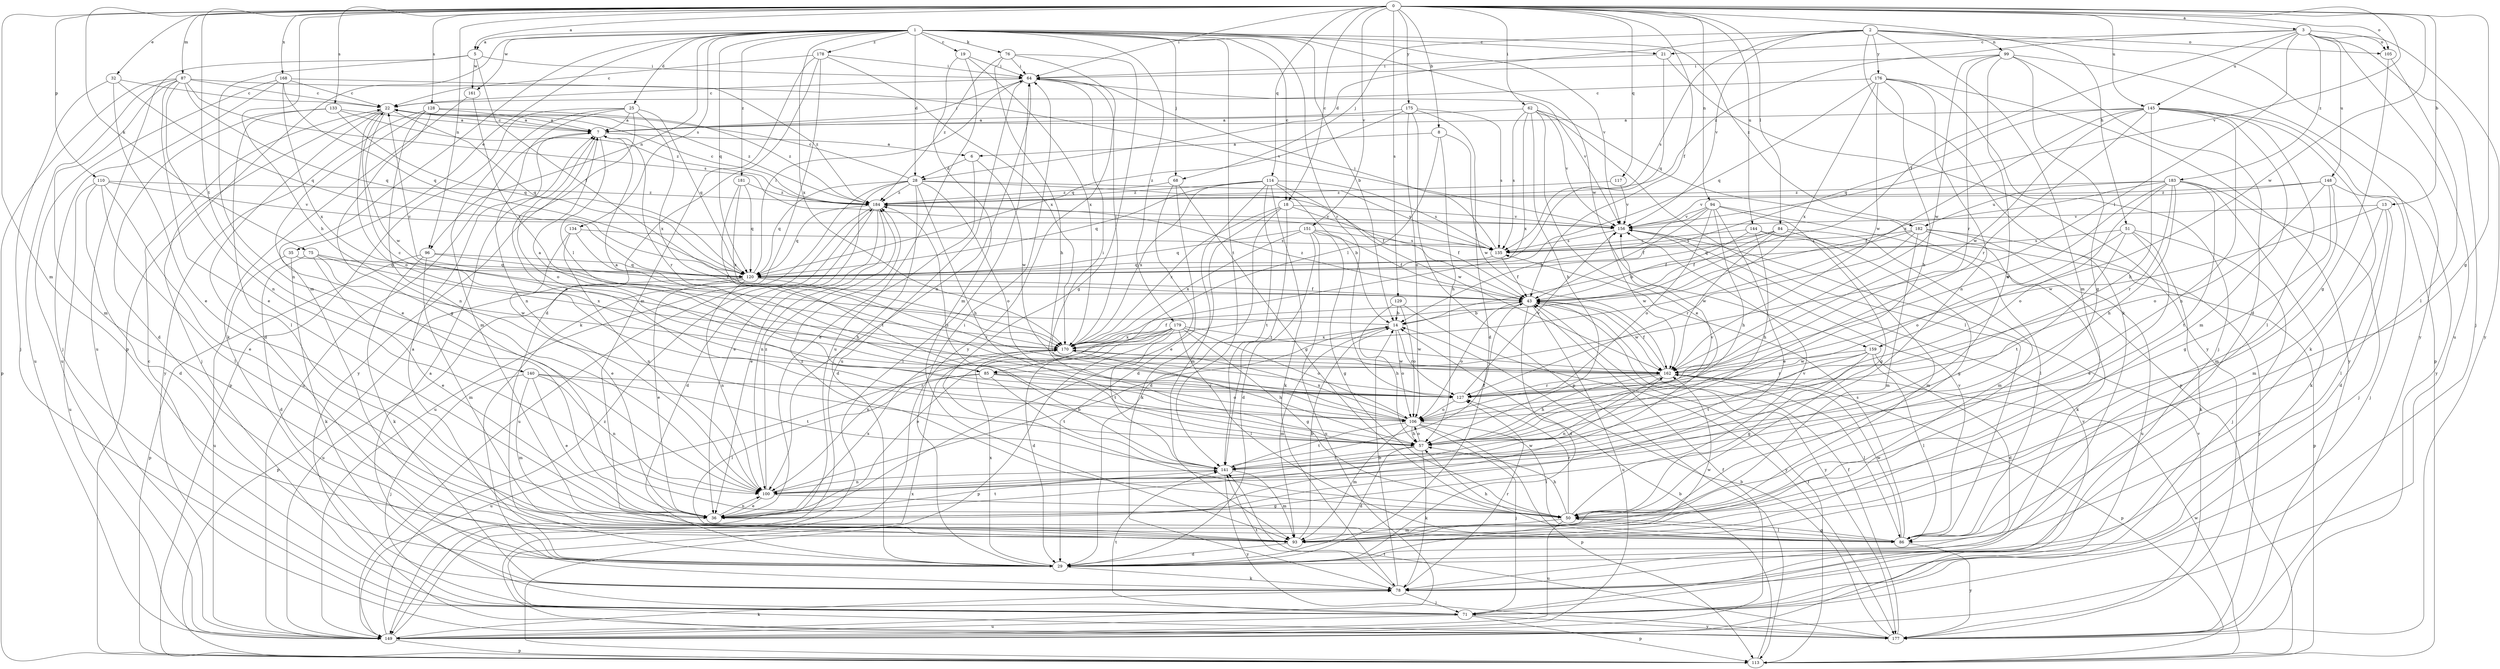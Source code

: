 strict digraph  {
0;
1;
2;
3;
5;
6;
7;
8;
13;
14;
18;
19;
21;
22;
25;
28;
29;
32;
35;
36;
43;
50;
51;
57;
62;
64;
68;
71;
75;
76;
78;
84;
85;
86;
87;
93;
94;
96;
99;
100;
105;
106;
110;
113;
114;
117;
120;
127;
128;
129;
133;
134;
135;
140;
141;
144;
145;
148;
149;
151;
156;
159;
161;
162;
168;
170;
175;
176;
177;
178;
179;
181;
182;
183;
184;
0 -> 3  [label=a];
0 -> 5  [label=a];
0 -> 8  [label=b];
0 -> 13  [label=b];
0 -> 18  [label=c];
0 -> 32  [label=e];
0 -> 43  [label=f];
0 -> 50  [label=g];
0 -> 51  [label=h];
0 -> 57  [label=h];
0 -> 62  [label=i];
0 -> 64  [label=i];
0 -> 75  [label=k];
0 -> 84  [label=l];
0 -> 87  [label=m];
0 -> 93  [label=m];
0 -> 94  [label=n];
0 -> 96  [label=n];
0 -> 105  [label=o];
0 -> 110  [label=p];
0 -> 114  [label=q];
0 -> 117  [label=q];
0 -> 128  [label=s];
0 -> 129  [label=s];
0 -> 133  [label=s];
0 -> 140  [label=t];
0 -> 144  [label=u];
0 -> 145  [label=u];
0 -> 151  [label=v];
0 -> 156  [label=v];
0 -> 159  [label=w];
0 -> 168  [label=x];
0 -> 175  [label=y];
1 -> 5  [label=a];
1 -> 14  [label=b];
1 -> 18  [label=c];
1 -> 19  [label=c];
1 -> 21  [label=c];
1 -> 25  [label=d];
1 -> 28  [label=d];
1 -> 35  [label=e];
1 -> 68  [label=j];
1 -> 76  [label=k];
1 -> 93  [label=m];
1 -> 96  [label=n];
1 -> 113  [label=p];
1 -> 120  [label=q];
1 -> 127  [label=r];
1 -> 134  [label=s];
1 -> 141  [label=t];
1 -> 156  [label=v];
1 -> 159  [label=w];
1 -> 161  [label=w];
1 -> 170  [label=x];
1 -> 178  [label=z];
1 -> 179  [label=z];
1 -> 181  [label=z];
1 -> 182  [label=z];
2 -> 28  [label=d];
2 -> 68  [label=j];
2 -> 78  [label=k];
2 -> 93  [label=m];
2 -> 99  [label=n];
2 -> 105  [label=o];
2 -> 135  [label=s];
2 -> 156  [label=v];
2 -> 176  [label=y];
2 -> 177  [label=y];
3 -> 21  [label=c];
3 -> 43  [label=f];
3 -> 71  [label=j];
3 -> 85  [label=l];
3 -> 105  [label=o];
3 -> 145  [label=u];
3 -> 148  [label=u];
3 -> 149  [label=u];
3 -> 177  [label=y];
3 -> 183  [label=z];
3 -> 184  [label=z];
5 -> 43  [label=f];
5 -> 64  [label=i];
5 -> 100  [label=n];
5 -> 149  [label=u];
5 -> 161  [label=w];
6 -> 28  [label=d];
6 -> 36  [label=e];
6 -> 162  [label=w];
7 -> 6  [label=a];
7 -> 22  [label=c];
7 -> 64  [label=i];
7 -> 85  [label=l];
7 -> 106  [label=o];
7 -> 127  [label=r];
7 -> 149  [label=u];
8 -> 6  [label=a];
8 -> 57  [label=h];
8 -> 85  [label=l];
8 -> 162  [label=w];
13 -> 29  [label=d];
13 -> 86  [label=l];
13 -> 93  [label=m];
13 -> 156  [label=v];
13 -> 162  [label=w];
14 -> 22  [label=c];
14 -> 93  [label=m];
14 -> 106  [label=o];
14 -> 127  [label=r];
14 -> 170  [label=x];
18 -> 29  [label=d];
18 -> 43  [label=f];
18 -> 78  [label=k];
18 -> 141  [label=t];
18 -> 156  [label=v];
18 -> 170  [label=x];
19 -> 64  [label=i];
19 -> 93  [label=m];
19 -> 149  [label=u];
19 -> 170  [label=x];
21 -> 64  [label=i];
21 -> 120  [label=q];
21 -> 177  [label=y];
22 -> 7  [label=a];
22 -> 29  [label=d];
22 -> 71  [label=j];
22 -> 106  [label=o];
22 -> 120  [label=q];
22 -> 162  [label=w];
22 -> 184  [label=z];
25 -> 7  [label=a];
25 -> 93  [label=m];
25 -> 100  [label=n];
25 -> 113  [label=p];
25 -> 120  [label=q];
25 -> 170  [label=x];
25 -> 177  [label=y];
28 -> 22  [label=c];
28 -> 29  [label=d];
28 -> 36  [label=e];
28 -> 43  [label=f];
28 -> 57  [label=h];
28 -> 106  [label=o];
28 -> 120  [label=q];
28 -> 135  [label=s];
28 -> 149  [label=u];
28 -> 184  [label=z];
29 -> 7  [label=a];
29 -> 64  [label=i];
29 -> 78  [label=k];
29 -> 162  [label=w];
29 -> 170  [label=x];
32 -> 22  [label=c];
32 -> 36  [label=e];
32 -> 71  [label=j];
32 -> 120  [label=q];
35 -> 78  [label=k];
35 -> 120  [label=q];
35 -> 149  [label=u];
36 -> 100  [label=n];
36 -> 141  [label=t];
36 -> 162  [label=w];
36 -> 170  [label=x];
43 -> 14  [label=b];
43 -> 29  [label=d];
43 -> 106  [label=o];
43 -> 149  [label=u];
43 -> 162  [label=w];
43 -> 177  [label=y];
43 -> 184  [label=z];
50 -> 57  [label=h];
50 -> 86  [label=l];
50 -> 93  [label=m];
50 -> 127  [label=r];
50 -> 149  [label=u];
50 -> 156  [label=v];
50 -> 184  [label=z];
51 -> 36  [label=e];
51 -> 71  [label=j];
51 -> 78  [label=k];
51 -> 106  [label=o];
51 -> 135  [label=s];
51 -> 141  [label=t];
57 -> 7  [label=a];
57 -> 29  [label=d];
57 -> 78  [label=k];
57 -> 106  [label=o];
57 -> 141  [label=t];
57 -> 156  [label=v];
57 -> 184  [label=z];
62 -> 7  [label=a];
62 -> 36  [label=e];
62 -> 57  [label=h];
62 -> 86  [label=l];
62 -> 113  [label=p];
62 -> 135  [label=s];
62 -> 156  [label=v];
62 -> 170  [label=x];
64 -> 22  [label=c];
64 -> 100  [label=n];
64 -> 149  [label=u];
64 -> 156  [label=v];
68 -> 29  [label=d];
68 -> 36  [label=e];
68 -> 50  [label=g];
68 -> 184  [label=z];
71 -> 7  [label=a];
71 -> 22  [label=c];
71 -> 113  [label=p];
71 -> 141  [label=t];
71 -> 149  [label=u];
71 -> 156  [label=v];
71 -> 177  [label=y];
75 -> 29  [label=d];
75 -> 36  [label=e];
75 -> 120  [label=q];
75 -> 162  [label=w];
75 -> 170  [label=x];
76 -> 50  [label=g];
76 -> 57  [label=h];
76 -> 64  [label=i];
76 -> 177  [label=y];
76 -> 184  [label=z];
78 -> 14  [label=b];
78 -> 71  [label=j];
78 -> 127  [label=r];
78 -> 141  [label=t];
84 -> 43  [label=f];
84 -> 50  [label=g];
84 -> 93  [label=m];
84 -> 120  [label=q];
84 -> 135  [label=s];
84 -> 162  [label=w];
85 -> 7  [label=a];
85 -> 86  [label=l];
85 -> 106  [label=o];
85 -> 127  [label=r];
85 -> 141  [label=t];
85 -> 149  [label=u];
86 -> 50  [label=g];
86 -> 57  [label=h];
86 -> 135  [label=s];
86 -> 156  [label=v];
86 -> 162  [label=w];
86 -> 177  [label=y];
87 -> 22  [label=c];
87 -> 36  [label=e];
87 -> 93  [label=m];
87 -> 100  [label=n];
87 -> 113  [label=p];
87 -> 120  [label=q];
87 -> 135  [label=s];
87 -> 149  [label=u];
87 -> 156  [label=v];
93 -> 14  [label=b];
93 -> 29  [label=d];
94 -> 14  [label=b];
94 -> 36  [label=e];
94 -> 43  [label=f];
94 -> 50  [label=g];
94 -> 57  [label=h];
94 -> 86  [label=l];
94 -> 106  [label=o];
94 -> 156  [label=v];
96 -> 43  [label=f];
96 -> 78  [label=k];
96 -> 93  [label=m];
96 -> 113  [label=p];
96 -> 120  [label=q];
99 -> 29  [label=d];
99 -> 50  [label=g];
99 -> 64  [label=i];
99 -> 100  [label=n];
99 -> 113  [label=p];
99 -> 127  [label=r];
99 -> 162  [label=w];
100 -> 14  [label=b];
100 -> 36  [label=e];
100 -> 50  [label=g];
100 -> 184  [label=z];
105 -> 50  [label=g];
105 -> 86  [label=l];
106 -> 57  [label=h];
106 -> 64  [label=i];
106 -> 71  [label=j];
106 -> 86  [label=l];
106 -> 93  [label=m];
106 -> 113  [label=p];
106 -> 141  [label=t];
106 -> 170  [label=x];
110 -> 29  [label=d];
110 -> 36  [label=e];
110 -> 86  [label=l];
110 -> 149  [label=u];
110 -> 156  [label=v];
110 -> 184  [label=z];
113 -> 14  [label=b];
113 -> 43  [label=f];
113 -> 162  [label=w];
114 -> 14  [label=b];
114 -> 78  [label=k];
114 -> 93  [label=m];
114 -> 120  [label=q];
114 -> 135  [label=s];
114 -> 141  [label=t];
114 -> 162  [label=w];
114 -> 170  [label=x];
114 -> 184  [label=z];
117 -> 156  [label=v];
117 -> 184  [label=z];
120 -> 36  [label=e];
120 -> 43  [label=f];
120 -> 64  [label=i];
120 -> 100  [label=n];
120 -> 113  [label=p];
120 -> 127  [label=r];
120 -> 149  [label=u];
127 -> 7  [label=a];
127 -> 22  [label=c];
127 -> 106  [label=o];
127 -> 156  [label=v];
128 -> 7  [label=a];
128 -> 36  [label=e];
128 -> 50  [label=g];
128 -> 100  [label=n];
128 -> 177  [label=y];
128 -> 184  [label=z];
129 -> 14  [label=b];
129 -> 57  [label=h];
129 -> 106  [label=o];
129 -> 177  [label=y];
133 -> 7  [label=a];
133 -> 29  [label=d];
133 -> 86  [label=l];
133 -> 120  [label=q];
133 -> 184  [label=z];
134 -> 36  [label=e];
134 -> 57  [label=h];
134 -> 100  [label=n];
134 -> 135  [label=s];
135 -> 43  [label=f];
135 -> 64  [label=i];
135 -> 120  [label=q];
140 -> 36  [label=e];
140 -> 71  [label=j];
140 -> 93  [label=m];
140 -> 100  [label=n];
140 -> 127  [label=r];
140 -> 141  [label=t];
141 -> 43  [label=f];
141 -> 93  [label=m];
141 -> 100  [label=n];
141 -> 177  [label=y];
144 -> 43  [label=f];
144 -> 57  [label=h];
144 -> 93  [label=m];
144 -> 113  [label=p];
144 -> 135  [label=s];
145 -> 7  [label=a];
145 -> 57  [label=h];
145 -> 78  [label=k];
145 -> 86  [label=l];
145 -> 93  [label=m];
145 -> 100  [label=n];
145 -> 120  [label=q];
145 -> 127  [label=r];
145 -> 162  [label=w];
145 -> 170  [label=x];
145 -> 177  [label=y];
148 -> 50  [label=g];
148 -> 71  [label=j];
148 -> 93  [label=m];
148 -> 106  [label=o];
148 -> 156  [label=v];
148 -> 184  [label=z];
149 -> 43  [label=f];
149 -> 64  [label=i];
149 -> 78  [label=k];
149 -> 113  [label=p];
149 -> 184  [label=z];
151 -> 29  [label=d];
151 -> 43  [label=f];
151 -> 50  [label=g];
151 -> 120  [label=q];
151 -> 135  [label=s];
151 -> 149  [label=u];
151 -> 170  [label=x];
156 -> 135  [label=s];
156 -> 162  [label=w];
159 -> 29  [label=d];
159 -> 50  [label=g];
159 -> 86  [label=l];
159 -> 127  [label=r];
159 -> 141  [label=t];
159 -> 162  [label=w];
161 -> 78  [label=k];
161 -> 170  [label=x];
162 -> 43  [label=f];
162 -> 57  [label=h];
162 -> 86  [label=l];
162 -> 100  [label=n];
162 -> 113  [label=p];
162 -> 127  [label=r];
168 -> 22  [label=c];
168 -> 71  [label=j];
168 -> 120  [label=q];
168 -> 149  [label=u];
168 -> 170  [label=x];
168 -> 184  [label=z];
170 -> 43  [label=f];
170 -> 57  [label=h];
170 -> 64  [label=i];
170 -> 162  [label=w];
175 -> 7  [label=a];
175 -> 29  [label=d];
175 -> 106  [label=o];
175 -> 113  [label=p];
175 -> 120  [label=q];
175 -> 135  [label=s];
176 -> 22  [label=c];
176 -> 57  [label=h];
176 -> 71  [label=j];
176 -> 100  [label=n];
176 -> 120  [label=q];
176 -> 162  [label=w];
176 -> 170  [label=x];
176 -> 177  [label=y];
177 -> 14  [label=b];
177 -> 43  [label=f];
177 -> 141  [label=t];
177 -> 156  [label=v];
177 -> 170  [label=x];
178 -> 22  [label=c];
178 -> 29  [label=d];
178 -> 64  [label=i];
178 -> 78  [label=k];
178 -> 93  [label=m];
178 -> 170  [label=x];
179 -> 29  [label=d];
179 -> 36  [label=e];
179 -> 50  [label=g];
179 -> 86  [label=l];
179 -> 100  [label=n];
179 -> 106  [label=o];
179 -> 113  [label=p];
179 -> 141  [label=t];
179 -> 162  [label=w];
179 -> 170  [label=x];
181 -> 120  [label=q];
181 -> 141  [label=t];
181 -> 170  [label=x];
181 -> 184  [label=z];
182 -> 14  [label=b];
182 -> 78  [label=k];
182 -> 93  [label=m];
182 -> 127  [label=r];
182 -> 135  [label=s];
182 -> 149  [label=u];
182 -> 177  [label=y];
183 -> 43  [label=f];
183 -> 57  [label=h];
183 -> 71  [label=j];
183 -> 78  [label=k];
183 -> 106  [label=o];
183 -> 127  [label=r];
183 -> 141  [label=t];
183 -> 162  [label=w];
183 -> 184  [label=z];
183 -> 182  [label=u];
184 -> 22  [label=c];
184 -> 29  [label=d];
184 -> 36  [label=e];
184 -> 100  [label=n];
184 -> 120  [label=q];
184 -> 149  [label=u];
184 -> 156  [label=v];
}
